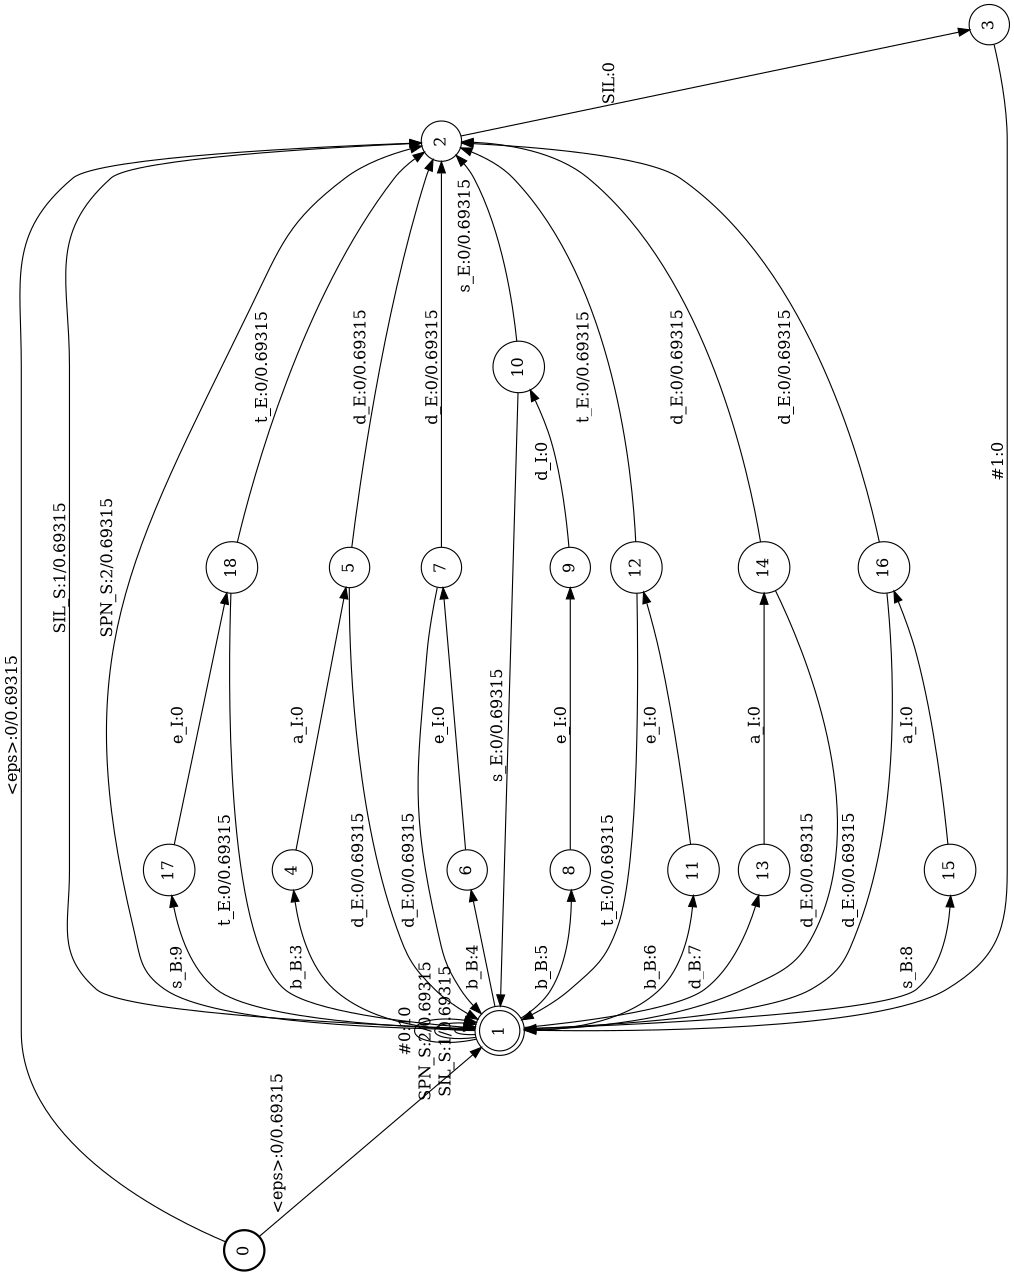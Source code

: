 digraph FST {
rankdir = LR;
size = "8.5,11";
label = "";
center = 1;
orientation = Landscape;
ranksep = "0.4";
nodesep = "0.25";
0 [label = "0", shape = circle, style = bold, fontsize = 14]
	0 -> 1 [label = "<eps>:0/0.69315", fontsize = 14];
	0 -> 2 [label = "<eps>:0/0.69315", fontsize = 14];
1 [label = "1", shape = doublecircle, style = solid, fontsize = 14]
	1 -> 1 [label = "SIL_S:1/0.69315", fontsize = 14];
	1 -> 2 [label = "SIL_S:1/0.69315", fontsize = 14];
	1 -> 1 [label = "SPN_S:2/0.69315", fontsize = 14];
	1 -> 2 [label = "SPN_S:2/0.69315", fontsize = 14];
	1 -> 4 [label = "b_B:3", fontsize = 14];
	1 -> 6 [label = "b_B:4", fontsize = 14];
	1 -> 8 [label = "b_B:5", fontsize = 14];
	1 -> 11 [label = "b_B:6", fontsize = 14];
	1 -> 13 [label = "d_B:7", fontsize = 14];
	1 -> 15 [label = "s_B:8", fontsize = 14];
	1 -> 17 [label = "s_B:9", fontsize = 14];
	1 -> 1 [label = "#0:10", fontsize = 14];
2 [label = "2", shape = circle, style = solid, fontsize = 14]
	2 -> 3 [label = "SIL:0", fontsize = 14];
3 [label = "3", shape = circle, style = solid, fontsize = 14]
	3 -> 1 [label = "#1:0", fontsize = 14];
4 [label = "4", shape = circle, style = solid, fontsize = 14]
	4 -> 5 [label = "a_I:0", fontsize = 14];
5 [label = "5", shape = circle, style = solid, fontsize = 14]
	5 -> 1 [label = "d_E:0/0.69315", fontsize = 14];
	5 -> 2 [label = "d_E:0/0.69315", fontsize = 14];
6 [label = "6", shape = circle, style = solid, fontsize = 14]
	6 -> 7 [label = "e_I:0", fontsize = 14];
7 [label = "7", shape = circle, style = solid, fontsize = 14]
	7 -> 1 [label = "d_E:0/0.69315", fontsize = 14];
	7 -> 2 [label = "d_E:0/0.69315", fontsize = 14];
8 [label = "8", shape = circle, style = solid, fontsize = 14]
	8 -> 9 [label = "e_I:0", fontsize = 14];
9 [label = "9", shape = circle, style = solid, fontsize = 14]
	9 -> 10 [label = "d_I:0", fontsize = 14];
10 [label = "10", shape = circle, style = solid, fontsize = 14]
	10 -> 1 [label = "s_E:0/0.69315", fontsize = 14];
	10 -> 2 [label = "s_E:0/0.69315", fontsize = 14];
11 [label = "11", shape = circle, style = solid, fontsize = 14]
	11 -> 12 [label = "e_I:0", fontsize = 14];
12 [label = "12", shape = circle, style = solid, fontsize = 14]
	12 -> 1 [label = "t_E:0/0.69315", fontsize = 14];
	12 -> 2 [label = "t_E:0/0.69315", fontsize = 14];
13 [label = "13", shape = circle, style = solid, fontsize = 14]
	13 -> 14 [label = "a_I:0", fontsize = 14];
14 [label = "14", shape = circle, style = solid, fontsize = 14]
	14 -> 1 [label = "d_E:0/0.69315", fontsize = 14];
	14 -> 2 [label = "d_E:0/0.69315", fontsize = 14];
15 [label = "15", shape = circle, style = solid, fontsize = 14]
	15 -> 16 [label = "a_I:0", fontsize = 14];
16 [label = "16", shape = circle, style = solid, fontsize = 14]
	16 -> 1 [label = "d_E:0/0.69315", fontsize = 14];
	16 -> 2 [label = "d_E:0/0.69315", fontsize = 14];
17 [label = "17", shape = circle, style = solid, fontsize = 14]
	17 -> 18 [label = "e_I:0", fontsize = 14];
18 [label = "18", shape = circle, style = solid, fontsize = 14]
	18 -> 1 [label = "t_E:0/0.69315", fontsize = 14];
	18 -> 2 [label = "t_E:0/0.69315", fontsize = 14];
}

